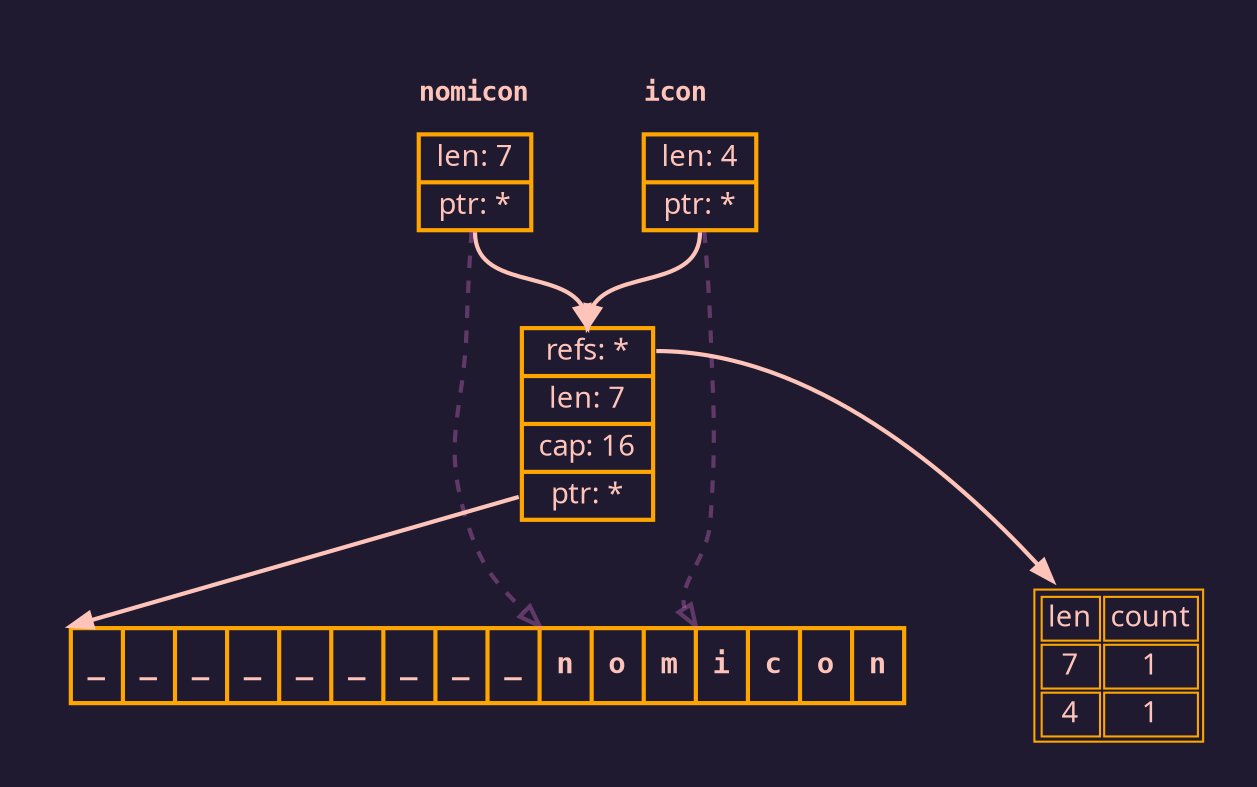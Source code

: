 digraph structs {
    
    bgcolor = "#1f1a30";
    fontname = "sans-serif";
    pad=0.25;
    layout=dot;
    concentrate=true;

    graph [
        nodesep="0.75";
        ranksep="0.4 equally";
    ];

    node [
        fontname = "sans-serif";
        shape = record;
        color = orange;
        fontcolor = "#ffc4b9";
        style = "bold";
    ];


    edge [
        color="#ffc4b9";
        style=bold;
    ];

    subgraph cluster_stack {
        color=none;
        fontname="Courier-Bold";
        fontcolor="#ffc4b9";
        fontsize=13;
        labeljust=l;

        subgraph cluster_s2 {
            label="nomicon";
            s2 [label = "{{len: 7} | {<ptr> ptr: *}}"; ];
        }

        subgraph cluster_s1 {
            label="icon";
            s1 [label = "{{len: 4} | {<ptr> ptr: *}}";];
        }
    }

    subgraph cluster_phantom_edges {
        color=none;
        edge [
            style="dashed";
            penwidth=2;
            color="#ee7ce451";
            arrowhead=empty;
        ];

        s1 -> buffer:i:nw; 
        s2 -> buffer:n:nw;
    }

    {
        s1:ptr:s -> cell:priorities:n;
        s2:ptr:s -> cell:priorities:n;
    }
    
    cell [label = "{{<priorities> refs: *}|{len: 7}|{cap: 16}|{<ptr> ptr: *}}";];
    cell:ptr:w -> buffer:start:nw;
    cell:priorities -> priorities;
    
    priorities [
        shape = none;
        label = <
            <table>
                <tr><td>len</td><td>count</td></tr>
                <tr><td>7</td><td>1</td></tr>
                <tr><td>4</td><td>1</td></tr>
            </table>
        >
    ];

    
    buffer [
        label = "<start> _|_|_|_|<r> _|_|_|_|_|<n> n|o|m|<i> i|c|o|n";
        fontname="Courier-Bold"
    ];
}